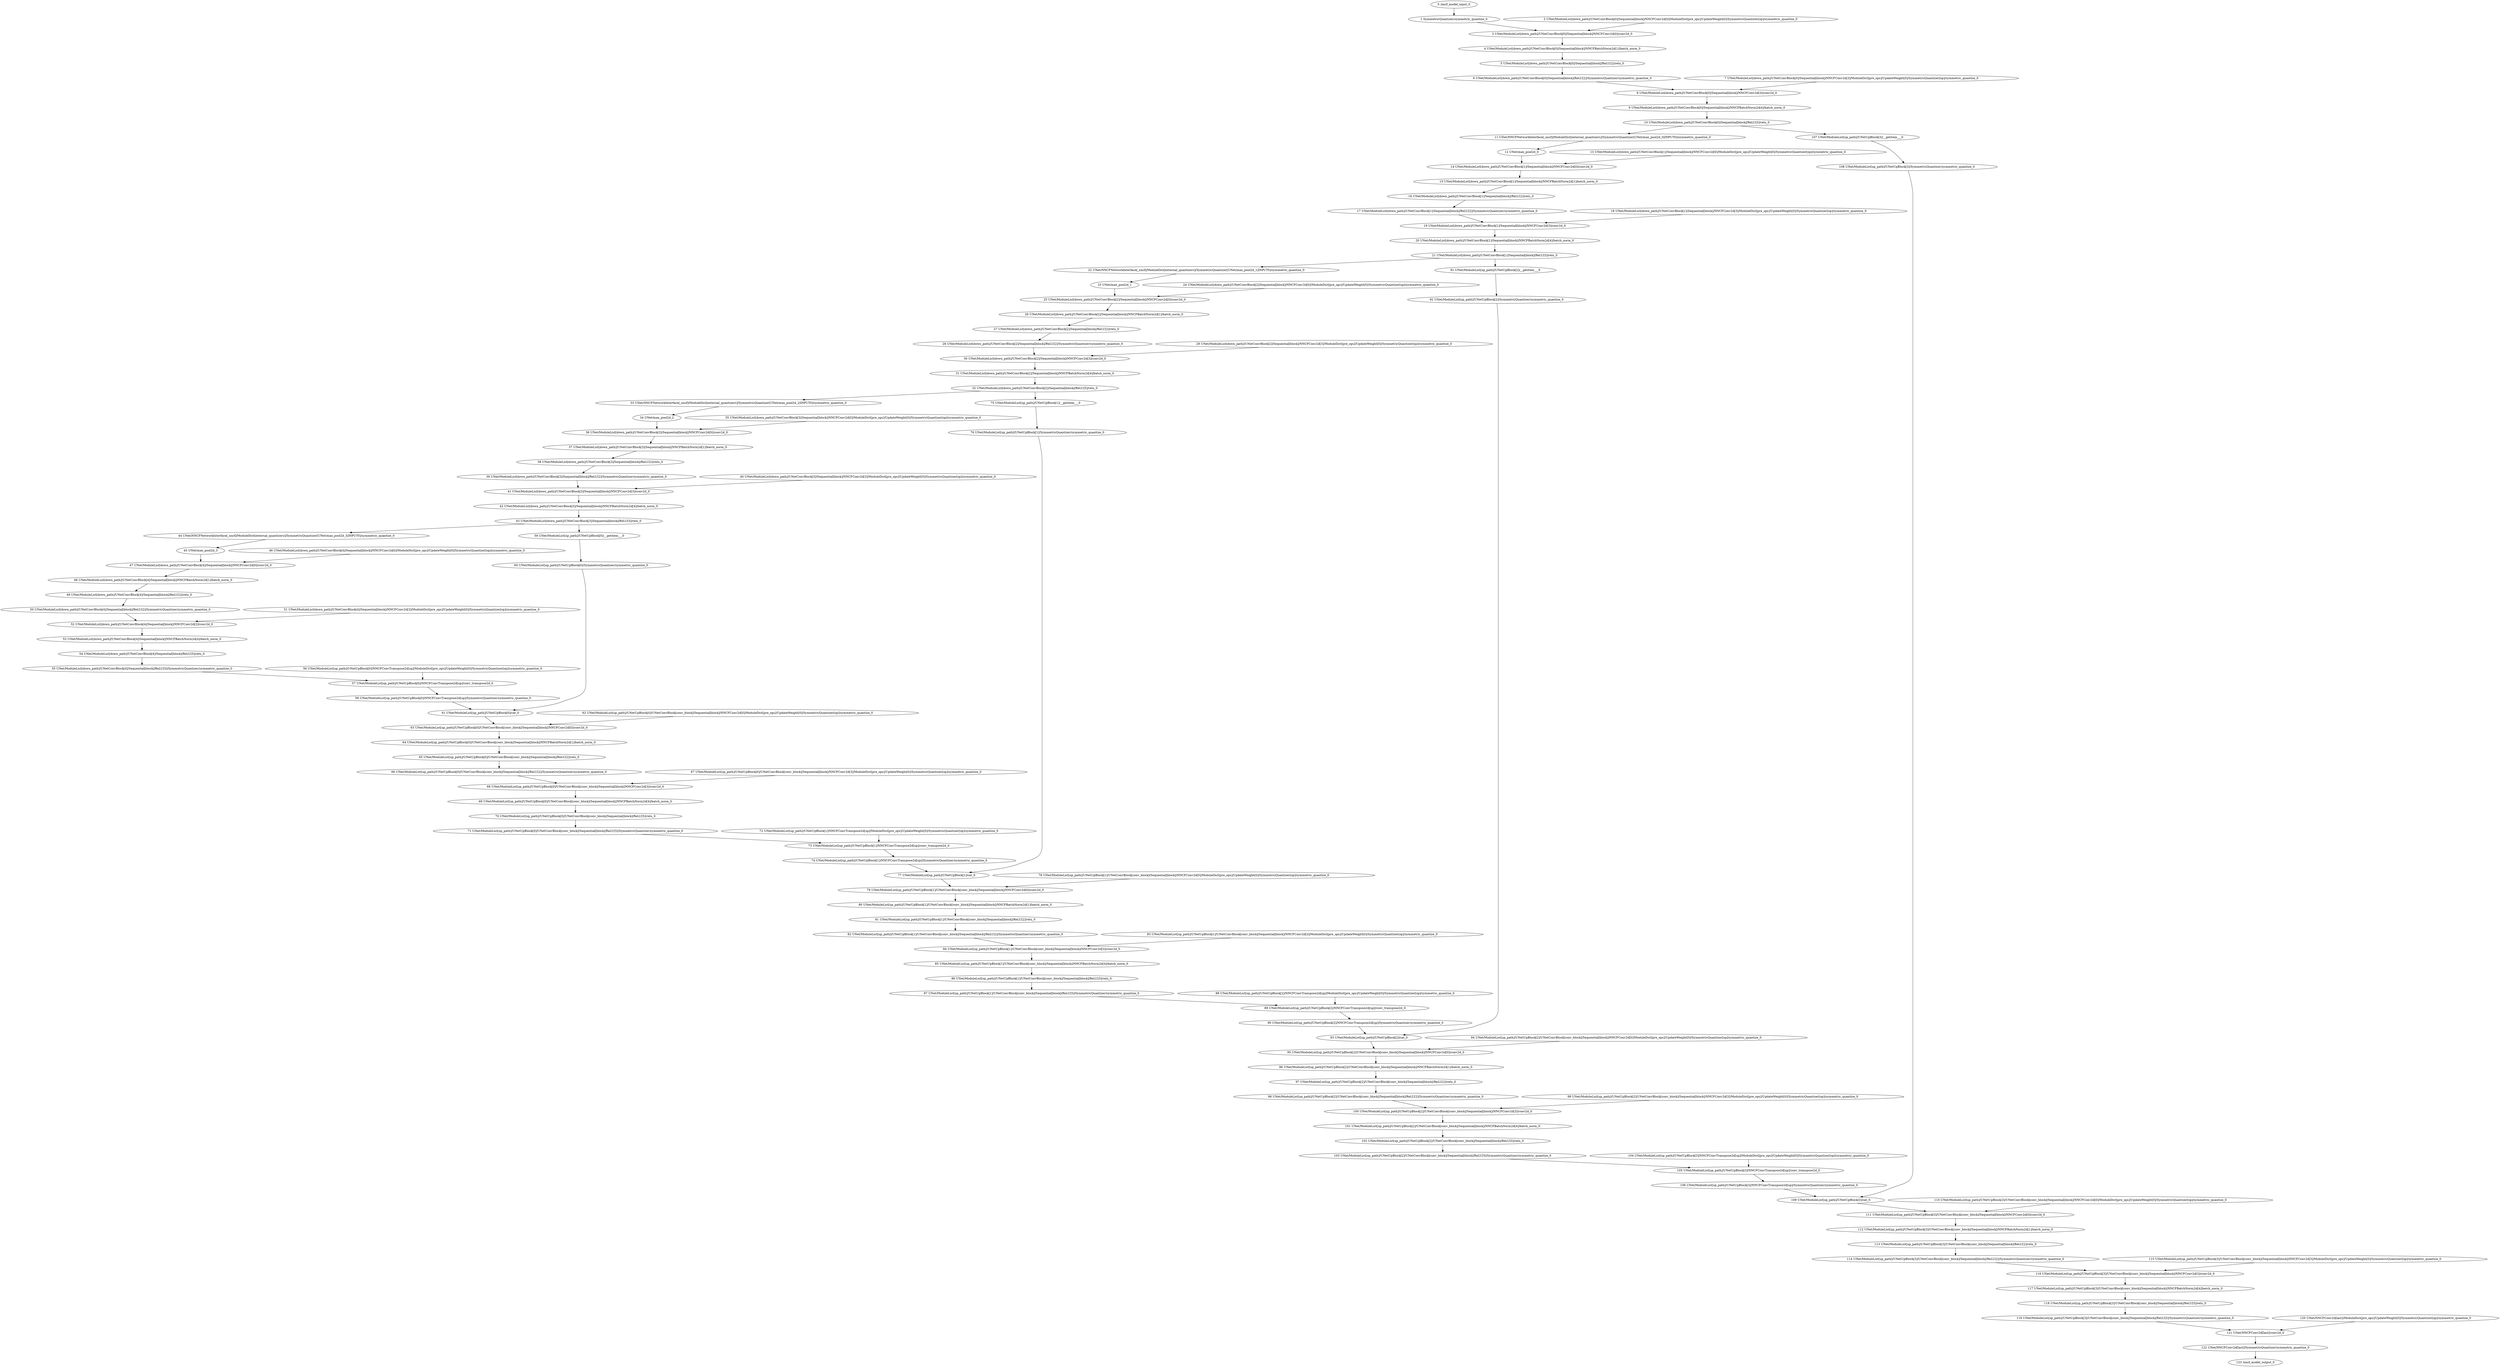 strict digraph  {
"0 /nncf_model_input_0" [id=0, type=nncf_model_input];
"1 SymmetricQuantizer/symmetric_quantize_0" [id=1, type=symmetric_quantize];
"2 UNet/ModuleList[down_path]/UNetConvBlock[0]/Sequential[block]/NNCFConv2d[0]/ModuleDict[pre_ops]/UpdateWeight[0]/SymmetricQuantizer[op]/symmetric_quantize_0" [id=2, type=symmetric_quantize];
"3 UNet/ModuleList[down_path]/UNetConvBlock[0]/Sequential[block]/NNCFConv2d[0]/conv2d_0" [id=3, type=conv2d];
"4 UNet/ModuleList[down_path]/UNetConvBlock[0]/Sequential[block]/NNCFBatchNorm2d[1]/batch_norm_0" [id=4, type=batch_norm];
"5 UNet/ModuleList[down_path]/UNetConvBlock[0]/Sequential[block]/ReLU[2]/relu_0" [id=5, type=relu];
"6 UNet/ModuleList[down_path]/UNetConvBlock[0]/Sequential[block]/ReLU[2]/SymmetricQuantizer/symmetric_quantize_0" [id=6, type=symmetric_quantize];
"7 UNet/ModuleList[down_path]/UNetConvBlock[0]/Sequential[block]/NNCFConv2d[3]/ModuleDict[pre_ops]/UpdateWeight[0]/SymmetricQuantizer[op]/symmetric_quantize_0" [id=7, type=symmetric_quantize];
"8 UNet/ModuleList[down_path]/UNetConvBlock[0]/Sequential[block]/NNCFConv2d[3]/conv2d_0" [id=8, type=conv2d];
"9 UNet/ModuleList[down_path]/UNetConvBlock[0]/Sequential[block]/NNCFBatchNorm2d[4]/batch_norm_0" [id=9, type=batch_norm];
"10 UNet/ModuleList[down_path]/UNetConvBlock[0]/Sequential[block]/ReLU[5]/relu_0" [id=10, type=relu];
"11 UNet/NNCFNetworkInterface[_nncf]/ModuleDict[external_quantizers]/SymmetricQuantizer[UNet/max_pool2d_0|INPUT0]/symmetric_quantize_0" [id=11, type=symmetric_quantize];
"12 UNet/max_pool2d_0" [id=12, type=max_pool2d];
"13 UNet/ModuleList[down_path]/UNetConvBlock[1]/Sequential[block]/NNCFConv2d[0]/ModuleDict[pre_ops]/UpdateWeight[0]/SymmetricQuantizer[op]/symmetric_quantize_0" [id=13, type=symmetric_quantize];
"14 UNet/ModuleList[down_path]/UNetConvBlock[1]/Sequential[block]/NNCFConv2d[0]/conv2d_0" [id=14, type=conv2d];
"15 UNet/ModuleList[down_path]/UNetConvBlock[1]/Sequential[block]/NNCFBatchNorm2d[1]/batch_norm_0" [id=15, type=batch_norm];
"16 UNet/ModuleList[down_path]/UNetConvBlock[1]/Sequential[block]/ReLU[2]/relu_0" [id=16, type=relu];
"17 UNet/ModuleList[down_path]/UNetConvBlock[1]/Sequential[block]/ReLU[2]/SymmetricQuantizer/symmetric_quantize_0" [id=17, type=symmetric_quantize];
"18 UNet/ModuleList[down_path]/UNetConvBlock[1]/Sequential[block]/NNCFConv2d[3]/ModuleDict[pre_ops]/UpdateWeight[0]/SymmetricQuantizer[op]/symmetric_quantize_0" [id=18, type=symmetric_quantize];
"19 UNet/ModuleList[down_path]/UNetConvBlock[1]/Sequential[block]/NNCFConv2d[3]/conv2d_0" [id=19, type=conv2d];
"20 UNet/ModuleList[down_path]/UNetConvBlock[1]/Sequential[block]/NNCFBatchNorm2d[4]/batch_norm_0" [id=20, type=batch_norm];
"21 UNet/ModuleList[down_path]/UNetConvBlock[1]/Sequential[block]/ReLU[5]/relu_0" [id=21, type=relu];
"22 UNet/NNCFNetworkInterface[_nncf]/ModuleDict[external_quantizers]/SymmetricQuantizer[UNet/max_pool2d_1|INPUT0]/symmetric_quantize_0" [id=22, type=symmetric_quantize];
"23 UNet/max_pool2d_1" [id=23, type=max_pool2d];
"24 UNet/ModuleList[down_path]/UNetConvBlock[2]/Sequential[block]/NNCFConv2d[0]/ModuleDict[pre_ops]/UpdateWeight[0]/SymmetricQuantizer[op]/symmetric_quantize_0" [id=24, type=symmetric_quantize];
"25 UNet/ModuleList[down_path]/UNetConvBlock[2]/Sequential[block]/NNCFConv2d[0]/conv2d_0" [id=25, type=conv2d];
"26 UNet/ModuleList[down_path]/UNetConvBlock[2]/Sequential[block]/NNCFBatchNorm2d[1]/batch_norm_0" [id=26, type=batch_norm];
"27 UNet/ModuleList[down_path]/UNetConvBlock[2]/Sequential[block]/ReLU[2]/relu_0" [id=27, type=relu];
"28 UNet/ModuleList[down_path]/UNetConvBlock[2]/Sequential[block]/ReLU[2]/SymmetricQuantizer/symmetric_quantize_0" [id=28, type=symmetric_quantize];
"29 UNet/ModuleList[down_path]/UNetConvBlock[2]/Sequential[block]/NNCFConv2d[3]/ModuleDict[pre_ops]/UpdateWeight[0]/SymmetricQuantizer[op]/symmetric_quantize_0" [id=29, type=symmetric_quantize];
"30 UNet/ModuleList[down_path]/UNetConvBlock[2]/Sequential[block]/NNCFConv2d[3]/conv2d_0" [id=30, type=conv2d];
"31 UNet/ModuleList[down_path]/UNetConvBlock[2]/Sequential[block]/NNCFBatchNorm2d[4]/batch_norm_0" [id=31, type=batch_norm];
"32 UNet/ModuleList[down_path]/UNetConvBlock[2]/Sequential[block]/ReLU[5]/relu_0" [id=32, type=relu];
"33 UNet/NNCFNetworkInterface[_nncf]/ModuleDict[external_quantizers]/SymmetricQuantizer[UNet/max_pool2d_2|INPUT0]/symmetric_quantize_0" [id=33, type=symmetric_quantize];
"34 UNet/max_pool2d_2" [id=34, type=max_pool2d];
"35 UNet/ModuleList[down_path]/UNetConvBlock[3]/Sequential[block]/NNCFConv2d[0]/ModuleDict[pre_ops]/UpdateWeight[0]/SymmetricQuantizer[op]/symmetric_quantize_0" [id=35, type=symmetric_quantize];
"36 UNet/ModuleList[down_path]/UNetConvBlock[3]/Sequential[block]/NNCFConv2d[0]/conv2d_0" [id=36, type=conv2d];
"37 UNet/ModuleList[down_path]/UNetConvBlock[3]/Sequential[block]/NNCFBatchNorm2d[1]/batch_norm_0" [id=37, type=batch_norm];
"38 UNet/ModuleList[down_path]/UNetConvBlock[3]/Sequential[block]/ReLU[2]/relu_0" [id=38, type=relu];
"39 UNet/ModuleList[down_path]/UNetConvBlock[3]/Sequential[block]/ReLU[2]/SymmetricQuantizer/symmetric_quantize_0" [id=39, type=symmetric_quantize];
"40 UNet/ModuleList[down_path]/UNetConvBlock[3]/Sequential[block]/NNCFConv2d[3]/ModuleDict[pre_ops]/UpdateWeight[0]/SymmetricQuantizer[op]/symmetric_quantize_0" [id=40, type=symmetric_quantize];
"41 UNet/ModuleList[down_path]/UNetConvBlock[3]/Sequential[block]/NNCFConv2d[3]/conv2d_0" [id=41, type=conv2d];
"42 UNet/ModuleList[down_path]/UNetConvBlock[3]/Sequential[block]/NNCFBatchNorm2d[4]/batch_norm_0" [id=42, type=batch_norm];
"43 UNet/ModuleList[down_path]/UNetConvBlock[3]/Sequential[block]/ReLU[5]/relu_0" [id=43, type=relu];
"44 UNet/NNCFNetworkInterface[_nncf]/ModuleDict[external_quantizers]/SymmetricQuantizer[UNet/max_pool2d_3|INPUT0]/symmetric_quantize_0" [id=44, type=symmetric_quantize];
"45 UNet/max_pool2d_3" [id=45, type=max_pool2d];
"46 UNet/ModuleList[down_path]/UNetConvBlock[4]/Sequential[block]/NNCFConv2d[0]/ModuleDict[pre_ops]/UpdateWeight[0]/SymmetricQuantizer[op]/symmetric_quantize_0" [id=46, type=symmetric_quantize];
"47 UNet/ModuleList[down_path]/UNetConvBlock[4]/Sequential[block]/NNCFConv2d[0]/conv2d_0" [id=47, type=conv2d];
"48 UNet/ModuleList[down_path]/UNetConvBlock[4]/Sequential[block]/NNCFBatchNorm2d[1]/batch_norm_0" [id=48, type=batch_norm];
"49 UNet/ModuleList[down_path]/UNetConvBlock[4]/Sequential[block]/ReLU[2]/relu_0" [id=49, type=relu];
"50 UNet/ModuleList[down_path]/UNetConvBlock[4]/Sequential[block]/ReLU[2]/SymmetricQuantizer/symmetric_quantize_0" [id=50, type=symmetric_quantize];
"51 UNet/ModuleList[down_path]/UNetConvBlock[4]/Sequential[block]/NNCFConv2d[3]/ModuleDict[pre_ops]/UpdateWeight[0]/SymmetricQuantizer[op]/symmetric_quantize_0" [id=51, type=symmetric_quantize];
"52 UNet/ModuleList[down_path]/UNetConvBlock[4]/Sequential[block]/NNCFConv2d[3]/conv2d_0" [id=52, type=conv2d];
"53 UNet/ModuleList[down_path]/UNetConvBlock[4]/Sequential[block]/NNCFBatchNorm2d[4]/batch_norm_0" [id=53, type=batch_norm];
"54 UNet/ModuleList[down_path]/UNetConvBlock[4]/Sequential[block]/ReLU[5]/relu_0" [id=54, type=relu];
"55 UNet/ModuleList[down_path]/UNetConvBlock[4]/Sequential[block]/ReLU[5]/SymmetricQuantizer/symmetric_quantize_0" [id=55, type=symmetric_quantize];
"56 UNet/ModuleList[up_path]/UNetUpBlock[0]/NNCFConvTranspose2d[up]/ModuleDict[pre_ops]/UpdateWeight[0]/SymmetricQuantizer[op]/symmetric_quantize_0" [id=56, type=symmetric_quantize];
"57 UNet/ModuleList[up_path]/UNetUpBlock[0]/NNCFConvTranspose2d[up]/conv_transpose2d_0" [id=57, type=conv_transpose2d];
"58 UNet/ModuleList[up_path]/UNetUpBlock[0]/NNCFConvTranspose2d[up]/SymmetricQuantizer/symmetric_quantize_0" [id=58, type=symmetric_quantize];
"59 UNet/ModuleList[up_path]/UNetUpBlock[0]/__getitem___0" [id=59, type=__getitem__];
"60 UNet/ModuleList[up_path]/UNetUpBlock[0]/SymmetricQuantizer/symmetric_quantize_0" [id=60, type=symmetric_quantize];
"61 UNet/ModuleList[up_path]/UNetUpBlock[0]/cat_0" [id=61, type=cat];
"62 UNet/ModuleList[up_path]/UNetUpBlock[0]/UNetConvBlock[conv_block]/Sequential[block]/NNCFConv2d[0]/ModuleDict[pre_ops]/UpdateWeight[0]/SymmetricQuantizer[op]/symmetric_quantize_0" [id=62, type=symmetric_quantize];
"63 UNet/ModuleList[up_path]/UNetUpBlock[0]/UNetConvBlock[conv_block]/Sequential[block]/NNCFConv2d[0]/conv2d_0" [id=63, type=conv2d];
"64 UNet/ModuleList[up_path]/UNetUpBlock[0]/UNetConvBlock[conv_block]/Sequential[block]/NNCFBatchNorm2d[1]/batch_norm_0" [id=64, type=batch_norm];
"65 UNet/ModuleList[up_path]/UNetUpBlock[0]/UNetConvBlock[conv_block]/Sequential[block]/ReLU[2]/relu_0" [id=65, type=relu];
"66 UNet/ModuleList[up_path]/UNetUpBlock[0]/UNetConvBlock[conv_block]/Sequential[block]/ReLU[2]/SymmetricQuantizer/symmetric_quantize_0" [id=66, type=symmetric_quantize];
"67 UNet/ModuleList[up_path]/UNetUpBlock[0]/UNetConvBlock[conv_block]/Sequential[block]/NNCFConv2d[3]/ModuleDict[pre_ops]/UpdateWeight[0]/SymmetricQuantizer[op]/symmetric_quantize_0" [id=67, type=symmetric_quantize];
"68 UNet/ModuleList[up_path]/UNetUpBlock[0]/UNetConvBlock[conv_block]/Sequential[block]/NNCFConv2d[3]/conv2d_0" [id=68, type=conv2d];
"69 UNet/ModuleList[up_path]/UNetUpBlock[0]/UNetConvBlock[conv_block]/Sequential[block]/NNCFBatchNorm2d[4]/batch_norm_0" [id=69, type=batch_norm];
"70 UNet/ModuleList[up_path]/UNetUpBlock[0]/UNetConvBlock[conv_block]/Sequential[block]/ReLU[5]/relu_0" [id=70, type=relu];
"71 UNet/ModuleList[up_path]/UNetUpBlock[0]/UNetConvBlock[conv_block]/Sequential[block]/ReLU[5]/SymmetricQuantizer/symmetric_quantize_0" [id=71, type=symmetric_quantize];
"72 UNet/ModuleList[up_path]/UNetUpBlock[1]/NNCFConvTranspose2d[up]/ModuleDict[pre_ops]/UpdateWeight[0]/SymmetricQuantizer[op]/symmetric_quantize_0" [id=72, type=symmetric_quantize];
"73 UNet/ModuleList[up_path]/UNetUpBlock[1]/NNCFConvTranspose2d[up]/conv_transpose2d_0" [id=73, type=conv_transpose2d];
"74 UNet/ModuleList[up_path]/UNetUpBlock[1]/NNCFConvTranspose2d[up]/SymmetricQuantizer/symmetric_quantize_0" [id=74, type=symmetric_quantize];
"75 UNet/ModuleList[up_path]/UNetUpBlock[1]/__getitem___0" [id=75, type=__getitem__];
"76 UNet/ModuleList[up_path]/UNetUpBlock[1]/SymmetricQuantizer/symmetric_quantize_0" [id=76, type=symmetric_quantize];
"77 UNet/ModuleList[up_path]/UNetUpBlock[1]/cat_0" [id=77, type=cat];
"78 UNet/ModuleList[up_path]/UNetUpBlock[1]/UNetConvBlock[conv_block]/Sequential[block]/NNCFConv2d[0]/ModuleDict[pre_ops]/UpdateWeight[0]/SymmetricQuantizer[op]/symmetric_quantize_0" [id=78, type=symmetric_quantize];
"79 UNet/ModuleList[up_path]/UNetUpBlock[1]/UNetConvBlock[conv_block]/Sequential[block]/NNCFConv2d[0]/conv2d_0" [id=79, type=conv2d];
"80 UNet/ModuleList[up_path]/UNetUpBlock[1]/UNetConvBlock[conv_block]/Sequential[block]/NNCFBatchNorm2d[1]/batch_norm_0" [id=80, type=batch_norm];
"81 UNet/ModuleList[up_path]/UNetUpBlock[1]/UNetConvBlock[conv_block]/Sequential[block]/ReLU[2]/relu_0" [id=81, type=relu];
"82 UNet/ModuleList[up_path]/UNetUpBlock[1]/UNetConvBlock[conv_block]/Sequential[block]/ReLU[2]/SymmetricQuantizer/symmetric_quantize_0" [id=82, type=symmetric_quantize];
"83 UNet/ModuleList[up_path]/UNetUpBlock[1]/UNetConvBlock[conv_block]/Sequential[block]/NNCFConv2d[3]/ModuleDict[pre_ops]/UpdateWeight[0]/SymmetricQuantizer[op]/symmetric_quantize_0" [id=83, type=symmetric_quantize];
"84 UNet/ModuleList[up_path]/UNetUpBlock[1]/UNetConvBlock[conv_block]/Sequential[block]/NNCFConv2d[3]/conv2d_0" [id=84, type=conv2d];
"85 UNet/ModuleList[up_path]/UNetUpBlock[1]/UNetConvBlock[conv_block]/Sequential[block]/NNCFBatchNorm2d[4]/batch_norm_0" [id=85, type=batch_norm];
"86 UNet/ModuleList[up_path]/UNetUpBlock[1]/UNetConvBlock[conv_block]/Sequential[block]/ReLU[5]/relu_0" [id=86, type=relu];
"87 UNet/ModuleList[up_path]/UNetUpBlock[1]/UNetConvBlock[conv_block]/Sequential[block]/ReLU[5]/SymmetricQuantizer/symmetric_quantize_0" [id=87, type=symmetric_quantize];
"88 UNet/ModuleList[up_path]/UNetUpBlock[2]/NNCFConvTranspose2d[up]/ModuleDict[pre_ops]/UpdateWeight[0]/SymmetricQuantizer[op]/symmetric_quantize_0" [id=88, type=symmetric_quantize];
"89 UNet/ModuleList[up_path]/UNetUpBlock[2]/NNCFConvTranspose2d[up]/conv_transpose2d_0" [id=89, type=conv_transpose2d];
"90 UNet/ModuleList[up_path]/UNetUpBlock[2]/NNCFConvTranspose2d[up]/SymmetricQuantizer/symmetric_quantize_0" [id=90, type=symmetric_quantize];
"91 UNet/ModuleList[up_path]/UNetUpBlock[2]/__getitem___0" [id=91, type=__getitem__];
"92 UNet/ModuleList[up_path]/UNetUpBlock[2]/SymmetricQuantizer/symmetric_quantize_0" [id=92, type=symmetric_quantize];
"93 UNet/ModuleList[up_path]/UNetUpBlock[2]/cat_0" [id=93, type=cat];
"94 UNet/ModuleList[up_path]/UNetUpBlock[2]/UNetConvBlock[conv_block]/Sequential[block]/NNCFConv2d[0]/ModuleDict[pre_ops]/UpdateWeight[0]/SymmetricQuantizer[op]/symmetric_quantize_0" [id=94, type=symmetric_quantize];
"95 UNet/ModuleList[up_path]/UNetUpBlock[2]/UNetConvBlock[conv_block]/Sequential[block]/NNCFConv2d[0]/conv2d_0" [id=95, type=conv2d];
"96 UNet/ModuleList[up_path]/UNetUpBlock[2]/UNetConvBlock[conv_block]/Sequential[block]/NNCFBatchNorm2d[1]/batch_norm_0" [id=96, type=batch_norm];
"97 UNet/ModuleList[up_path]/UNetUpBlock[2]/UNetConvBlock[conv_block]/Sequential[block]/ReLU[2]/relu_0" [id=97, type=relu];
"98 UNet/ModuleList[up_path]/UNetUpBlock[2]/UNetConvBlock[conv_block]/Sequential[block]/ReLU[2]/SymmetricQuantizer/symmetric_quantize_0" [id=98, type=symmetric_quantize];
"99 UNet/ModuleList[up_path]/UNetUpBlock[2]/UNetConvBlock[conv_block]/Sequential[block]/NNCFConv2d[3]/ModuleDict[pre_ops]/UpdateWeight[0]/SymmetricQuantizer[op]/symmetric_quantize_0" [id=99, type=symmetric_quantize];
"100 UNet/ModuleList[up_path]/UNetUpBlock[2]/UNetConvBlock[conv_block]/Sequential[block]/NNCFConv2d[3]/conv2d_0" [id=100, type=conv2d];
"101 UNet/ModuleList[up_path]/UNetUpBlock[2]/UNetConvBlock[conv_block]/Sequential[block]/NNCFBatchNorm2d[4]/batch_norm_0" [id=101, type=batch_norm];
"102 UNet/ModuleList[up_path]/UNetUpBlock[2]/UNetConvBlock[conv_block]/Sequential[block]/ReLU[5]/relu_0" [id=102, type=relu];
"103 UNet/ModuleList[up_path]/UNetUpBlock[2]/UNetConvBlock[conv_block]/Sequential[block]/ReLU[5]/SymmetricQuantizer/symmetric_quantize_0" [id=103, type=symmetric_quantize];
"104 UNet/ModuleList[up_path]/UNetUpBlock[3]/NNCFConvTranspose2d[up]/ModuleDict[pre_ops]/UpdateWeight[0]/SymmetricQuantizer[op]/symmetric_quantize_0" [id=104, type=symmetric_quantize];
"105 UNet/ModuleList[up_path]/UNetUpBlock[3]/NNCFConvTranspose2d[up]/conv_transpose2d_0" [id=105, type=conv_transpose2d];
"106 UNet/ModuleList[up_path]/UNetUpBlock[3]/NNCFConvTranspose2d[up]/SymmetricQuantizer/symmetric_quantize_0" [id=106, type=symmetric_quantize];
"107 UNet/ModuleList[up_path]/UNetUpBlock[3]/__getitem___0" [id=107, type=__getitem__];
"108 UNet/ModuleList[up_path]/UNetUpBlock[3]/SymmetricQuantizer/symmetric_quantize_0" [id=108, type=symmetric_quantize];
"109 UNet/ModuleList[up_path]/UNetUpBlock[3]/cat_0" [id=109, type=cat];
"110 UNet/ModuleList[up_path]/UNetUpBlock[3]/UNetConvBlock[conv_block]/Sequential[block]/NNCFConv2d[0]/ModuleDict[pre_ops]/UpdateWeight[0]/SymmetricQuantizer[op]/symmetric_quantize_0" [id=110, type=symmetric_quantize];
"111 UNet/ModuleList[up_path]/UNetUpBlock[3]/UNetConvBlock[conv_block]/Sequential[block]/NNCFConv2d[0]/conv2d_0" [id=111, type=conv2d];
"112 UNet/ModuleList[up_path]/UNetUpBlock[3]/UNetConvBlock[conv_block]/Sequential[block]/NNCFBatchNorm2d[1]/batch_norm_0" [id=112, type=batch_norm];
"113 UNet/ModuleList[up_path]/UNetUpBlock[3]/UNetConvBlock[conv_block]/Sequential[block]/ReLU[2]/relu_0" [id=113, type=relu];
"114 UNet/ModuleList[up_path]/UNetUpBlock[3]/UNetConvBlock[conv_block]/Sequential[block]/ReLU[2]/SymmetricQuantizer/symmetric_quantize_0" [id=114, type=symmetric_quantize];
"115 UNet/ModuleList[up_path]/UNetUpBlock[3]/UNetConvBlock[conv_block]/Sequential[block]/NNCFConv2d[3]/ModuleDict[pre_ops]/UpdateWeight[0]/SymmetricQuantizer[op]/symmetric_quantize_0" [id=115, type=symmetric_quantize];
"116 UNet/ModuleList[up_path]/UNetUpBlock[3]/UNetConvBlock[conv_block]/Sequential[block]/NNCFConv2d[3]/conv2d_0" [id=116, type=conv2d];
"117 UNet/ModuleList[up_path]/UNetUpBlock[3]/UNetConvBlock[conv_block]/Sequential[block]/NNCFBatchNorm2d[4]/batch_norm_0" [id=117, type=batch_norm];
"118 UNet/ModuleList[up_path]/UNetUpBlock[3]/UNetConvBlock[conv_block]/Sequential[block]/ReLU[5]/relu_0" [id=118, type=relu];
"119 UNet/ModuleList[up_path]/UNetUpBlock[3]/UNetConvBlock[conv_block]/Sequential[block]/ReLU[5]/SymmetricQuantizer/symmetric_quantize_0" [id=119, type=symmetric_quantize];
"120 UNet/NNCFConv2d[last]/ModuleDict[pre_ops]/UpdateWeight[0]/SymmetricQuantizer[op]/symmetric_quantize_0" [id=120, type=symmetric_quantize];
"121 UNet/NNCFConv2d[last]/conv2d_0" [id=121, type=conv2d];
"122 UNet/NNCFConv2d[last]/SymmetricQuantizer/symmetric_quantize_0" [id=122, type=symmetric_quantize];
"123 /nncf_model_output_0" [id=123, type=nncf_model_output];
"0 /nncf_model_input_0" -> "1 SymmetricQuantizer/symmetric_quantize_0";
"1 SymmetricQuantizer/symmetric_quantize_0" -> "3 UNet/ModuleList[down_path]/UNetConvBlock[0]/Sequential[block]/NNCFConv2d[0]/conv2d_0";
"2 UNet/ModuleList[down_path]/UNetConvBlock[0]/Sequential[block]/NNCFConv2d[0]/ModuleDict[pre_ops]/UpdateWeight[0]/SymmetricQuantizer[op]/symmetric_quantize_0" -> "3 UNet/ModuleList[down_path]/UNetConvBlock[0]/Sequential[block]/NNCFConv2d[0]/conv2d_0";
"3 UNet/ModuleList[down_path]/UNetConvBlock[0]/Sequential[block]/NNCFConv2d[0]/conv2d_0" -> "4 UNet/ModuleList[down_path]/UNetConvBlock[0]/Sequential[block]/NNCFBatchNorm2d[1]/batch_norm_0";
"4 UNet/ModuleList[down_path]/UNetConvBlock[0]/Sequential[block]/NNCFBatchNorm2d[1]/batch_norm_0" -> "5 UNet/ModuleList[down_path]/UNetConvBlock[0]/Sequential[block]/ReLU[2]/relu_0";
"5 UNet/ModuleList[down_path]/UNetConvBlock[0]/Sequential[block]/ReLU[2]/relu_0" -> "6 UNet/ModuleList[down_path]/UNetConvBlock[0]/Sequential[block]/ReLU[2]/SymmetricQuantizer/symmetric_quantize_0";
"6 UNet/ModuleList[down_path]/UNetConvBlock[0]/Sequential[block]/ReLU[2]/SymmetricQuantizer/symmetric_quantize_0" -> "8 UNet/ModuleList[down_path]/UNetConvBlock[0]/Sequential[block]/NNCFConv2d[3]/conv2d_0";
"7 UNet/ModuleList[down_path]/UNetConvBlock[0]/Sequential[block]/NNCFConv2d[3]/ModuleDict[pre_ops]/UpdateWeight[0]/SymmetricQuantizer[op]/symmetric_quantize_0" -> "8 UNet/ModuleList[down_path]/UNetConvBlock[0]/Sequential[block]/NNCFConv2d[3]/conv2d_0";
"8 UNet/ModuleList[down_path]/UNetConvBlock[0]/Sequential[block]/NNCFConv2d[3]/conv2d_0" -> "9 UNet/ModuleList[down_path]/UNetConvBlock[0]/Sequential[block]/NNCFBatchNorm2d[4]/batch_norm_0";
"9 UNet/ModuleList[down_path]/UNetConvBlock[0]/Sequential[block]/NNCFBatchNorm2d[4]/batch_norm_0" -> "10 UNet/ModuleList[down_path]/UNetConvBlock[0]/Sequential[block]/ReLU[5]/relu_0";
"10 UNet/ModuleList[down_path]/UNetConvBlock[0]/Sequential[block]/ReLU[5]/relu_0" -> "11 UNet/NNCFNetworkInterface[_nncf]/ModuleDict[external_quantizers]/SymmetricQuantizer[UNet/max_pool2d_0|INPUT0]/symmetric_quantize_0";
"10 UNet/ModuleList[down_path]/UNetConvBlock[0]/Sequential[block]/ReLU[5]/relu_0" -> "107 UNet/ModuleList[up_path]/UNetUpBlock[3]/__getitem___0";
"11 UNet/NNCFNetworkInterface[_nncf]/ModuleDict[external_quantizers]/SymmetricQuantizer[UNet/max_pool2d_0|INPUT0]/symmetric_quantize_0" -> "12 UNet/max_pool2d_0";
"12 UNet/max_pool2d_0" -> "14 UNet/ModuleList[down_path]/UNetConvBlock[1]/Sequential[block]/NNCFConv2d[0]/conv2d_0";
"13 UNet/ModuleList[down_path]/UNetConvBlock[1]/Sequential[block]/NNCFConv2d[0]/ModuleDict[pre_ops]/UpdateWeight[0]/SymmetricQuantizer[op]/symmetric_quantize_0" -> "14 UNet/ModuleList[down_path]/UNetConvBlock[1]/Sequential[block]/NNCFConv2d[0]/conv2d_0";
"14 UNet/ModuleList[down_path]/UNetConvBlock[1]/Sequential[block]/NNCFConv2d[0]/conv2d_0" -> "15 UNet/ModuleList[down_path]/UNetConvBlock[1]/Sequential[block]/NNCFBatchNorm2d[1]/batch_norm_0";
"15 UNet/ModuleList[down_path]/UNetConvBlock[1]/Sequential[block]/NNCFBatchNorm2d[1]/batch_norm_0" -> "16 UNet/ModuleList[down_path]/UNetConvBlock[1]/Sequential[block]/ReLU[2]/relu_0";
"16 UNet/ModuleList[down_path]/UNetConvBlock[1]/Sequential[block]/ReLU[2]/relu_0" -> "17 UNet/ModuleList[down_path]/UNetConvBlock[1]/Sequential[block]/ReLU[2]/SymmetricQuantizer/symmetric_quantize_0";
"17 UNet/ModuleList[down_path]/UNetConvBlock[1]/Sequential[block]/ReLU[2]/SymmetricQuantizer/symmetric_quantize_0" -> "19 UNet/ModuleList[down_path]/UNetConvBlock[1]/Sequential[block]/NNCFConv2d[3]/conv2d_0";
"18 UNet/ModuleList[down_path]/UNetConvBlock[1]/Sequential[block]/NNCFConv2d[3]/ModuleDict[pre_ops]/UpdateWeight[0]/SymmetricQuantizer[op]/symmetric_quantize_0" -> "19 UNet/ModuleList[down_path]/UNetConvBlock[1]/Sequential[block]/NNCFConv2d[3]/conv2d_0";
"19 UNet/ModuleList[down_path]/UNetConvBlock[1]/Sequential[block]/NNCFConv2d[3]/conv2d_0" -> "20 UNet/ModuleList[down_path]/UNetConvBlock[1]/Sequential[block]/NNCFBatchNorm2d[4]/batch_norm_0";
"20 UNet/ModuleList[down_path]/UNetConvBlock[1]/Sequential[block]/NNCFBatchNorm2d[4]/batch_norm_0" -> "21 UNet/ModuleList[down_path]/UNetConvBlock[1]/Sequential[block]/ReLU[5]/relu_0";
"21 UNet/ModuleList[down_path]/UNetConvBlock[1]/Sequential[block]/ReLU[5]/relu_0" -> "22 UNet/NNCFNetworkInterface[_nncf]/ModuleDict[external_quantizers]/SymmetricQuantizer[UNet/max_pool2d_1|INPUT0]/symmetric_quantize_0";
"21 UNet/ModuleList[down_path]/UNetConvBlock[1]/Sequential[block]/ReLU[5]/relu_0" -> "91 UNet/ModuleList[up_path]/UNetUpBlock[2]/__getitem___0";
"22 UNet/NNCFNetworkInterface[_nncf]/ModuleDict[external_quantizers]/SymmetricQuantizer[UNet/max_pool2d_1|INPUT0]/symmetric_quantize_0" -> "23 UNet/max_pool2d_1";
"23 UNet/max_pool2d_1" -> "25 UNet/ModuleList[down_path]/UNetConvBlock[2]/Sequential[block]/NNCFConv2d[0]/conv2d_0";
"24 UNet/ModuleList[down_path]/UNetConvBlock[2]/Sequential[block]/NNCFConv2d[0]/ModuleDict[pre_ops]/UpdateWeight[0]/SymmetricQuantizer[op]/symmetric_quantize_0" -> "25 UNet/ModuleList[down_path]/UNetConvBlock[2]/Sequential[block]/NNCFConv2d[0]/conv2d_0";
"25 UNet/ModuleList[down_path]/UNetConvBlock[2]/Sequential[block]/NNCFConv2d[0]/conv2d_0" -> "26 UNet/ModuleList[down_path]/UNetConvBlock[2]/Sequential[block]/NNCFBatchNorm2d[1]/batch_norm_0";
"26 UNet/ModuleList[down_path]/UNetConvBlock[2]/Sequential[block]/NNCFBatchNorm2d[1]/batch_norm_0" -> "27 UNet/ModuleList[down_path]/UNetConvBlock[2]/Sequential[block]/ReLU[2]/relu_0";
"27 UNet/ModuleList[down_path]/UNetConvBlock[2]/Sequential[block]/ReLU[2]/relu_0" -> "28 UNet/ModuleList[down_path]/UNetConvBlock[2]/Sequential[block]/ReLU[2]/SymmetricQuantizer/symmetric_quantize_0";
"28 UNet/ModuleList[down_path]/UNetConvBlock[2]/Sequential[block]/ReLU[2]/SymmetricQuantizer/symmetric_quantize_0" -> "30 UNet/ModuleList[down_path]/UNetConvBlock[2]/Sequential[block]/NNCFConv2d[3]/conv2d_0";
"29 UNet/ModuleList[down_path]/UNetConvBlock[2]/Sequential[block]/NNCFConv2d[3]/ModuleDict[pre_ops]/UpdateWeight[0]/SymmetricQuantizer[op]/symmetric_quantize_0" -> "30 UNet/ModuleList[down_path]/UNetConvBlock[2]/Sequential[block]/NNCFConv2d[3]/conv2d_0";
"30 UNet/ModuleList[down_path]/UNetConvBlock[2]/Sequential[block]/NNCFConv2d[3]/conv2d_0" -> "31 UNet/ModuleList[down_path]/UNetConvBlock[2]/Sequential[block]/NNCFBatchNorm2d[4]/batch_norm_0";
"31 UNet/ModuleList[down_path]/UNetConvBlock[2]/Sequential[block]/NNCFBatchNorm2d[4]/batch_norm_0" -> "32 UNet/ModuleList[down_path]/UNetConvBlock[2]/Sequential[block]/ReLU[5]/relu_0";
"32 UNet/ModuleList[down_path]/UNetConvBlock[2]/Sequential[block]/ReLU[5]/relu_0" -> "33 UNet/NNCFNetworkInterface[_nncf]/ModuleDict[external_quantizers]/SymmetricQuantizer[UNet/max_pool2d_2|INPUT0]/symmetric_quantize_0";
"32 UNet/ModuleList[down_path]/UNetConvBlock[2]/Sequential[block]/ReLU[5]/relu_0" -> "75 UNet/ModuleList[up_path]/UNetUpBlock[1]/__getitem___0";
"33 UNet/NNCFNetworkInterface[_nncf]/ModuleDict[external_quantizers]/SymmetricQuantizer[UNet/max_pool2d_2|INPUT0]/symmetric_quantize_0" -> "34 UNet/max_pool2d_2";
"34 UNet/max_pool2d_2" -> "36 UNet/ModuleList[down_path]/UNetConvBlock[3]/Sequential[block]/NNCFConv2d[0]/conv2d_0";
"35 UNet/ModuleList[down_path]/UNetConvBlock[3]/Sequential[block]/NNCFConv2d[0]/ModuleDict[pre_ops]/UpdateWeight[0]/SymmetricQuantizer[op]/symmetric_quantize_0" -> "36 UNet/ModuleList[down_path]/UNetConvBlock[3]/Sequential[block]/NNCFConv2d[0]/conv2d_0";
"36 UNet/ModuleList[down_path]/UNetConvBlock[3]/Sequential[block]/NNCFConv2d[0]/conv2d_0" -> "37 UNet/ModuleList[down_path]/UNetConvBlock[3]/Sequential[block]/NNCFBatchNorm2d[1]/batch_norm_0";
"37 UNet/ModuleList[down_path]/UNetConvBlock[3]/Sequential[block]/NNCFBatchNorm2d[1]/batch_norm_0" -> "38 UNet/ModuleList[down_path]/UNetConvBlock[3]/Sequential[block]/ReLU[2]/relu_0";
"38 UNet/ModuleList[down_path]/UNetConvBlock[3]/Sequential[block]/ReLU[2]/relu_0" -> "39 UNet/ModuleList[down_path]/UNetConvBlock[3]/Sequential[block]/ReLU[2]/SymmetricQuantizer/symmetric_quantize_0";
"39 UNet/ModuleList[down_path]/UNetConvBlock[3]/Sequential[block]/ReLU[2]/SymmetricQuantizer/symmetric_quantize_0" -> "41 UNet/ModuleList[down_path]/UNetConvBlock[3]/Sequential[block]/NNCFConv2d[3]/conv2d_0";
"40 UNet/ModuleList[down_path]/UNetConvBlock[3]/Sequential[block]/NNCFConv2d[3]/ModuleDict[pre_ops]/UpdateWeight[0]/SymmetricQuantizer[op]/symmetric_quantize_0" -> "41 UNet/ModuleList[down_path]/UNetConvBlock[3]/Sequential[block]/NNCFConv2d[3]/conv2d_0";
"41 UNet/ModuleList[down_path]/UNetConvBlock[3]/Sequential[block]/NNCFConv2d[3]/conv2d_0" -> "42 UNet/ModuleList[down_path]/UNetConvBlock[3]/Sequential[block]/NNCFBatchNorm2d[4]/batch_norm_0";
"42 UNet/ModuleList[down_path]/UNetConvBlock[3]/Sequential[block]/NNCFBatchNorm2d[4]/batch_norm_0" -> "43 UNet/ModuleList[down_path]/UNetConvBlock[3]/Sequential[block]/ReLU[5]/relu_0";
"43 UNet/ModuleList[down_path]/UNetConvBlock[3]/Sequential[block]/ReLU[5]/relu_0" -> "44 UNet/NNCFNetworkInterface[_nncf]/ModuleDict[external_quantizers]/SymmetricQuantizer[UNet/max_pool2d_3|INPUT0]/symmetric_quantize_0";
"43 UNet/ModuleList[down_path]/UNetConvBlock[3]/Sequential[block]/ReLU[5]/relu_0" -> "59 UNet/ModuleList[up_path]/UNetUpBlock[0]/__getitem___0";
"44 UNet/NNCFNetworkInterface[_nncf]/ModuleDict[external_quantizers]/SymmetricQuantizer[UNet/max_pool2d_3|INPUT0]/symmetric_quantize_0" -> "45 UNet/max_pool2d_3";
"45 UNet/max_pool2d_3" -> "47 UNet/ModuleList[down_path]/UNetConvBlock[4]/Sequential[block]/NNCFConv2d[0]/conv2d_0";
"46 UNet/ModuleList[down_path]/UNetConvBlock[4]/Sequential[block]/NNCFConv2d[0]/ModuleDict[pre_ops]/UpdateWeight[0]/SymmetricQuantizer[op]/symmetric_quantize_0" -> "47 UNet/ModuleList[down_path]/UNetConvBlock[4]/Sequential[block]/NNCFConv2d[0]/conv2d_0";
"47 UNet/ModuleList[down_path]/UNetConvBlock[4]/Sequential[block]/NNCFConv2d[0]/conv2d_0" -> "48 UNet/ModuleList[down_path]/UNetConvBlock[4]/Sequential[block]/NNCFBatchNorm2d[1]/batch_norm_0";
"48 UNet/ModuleList[down_path]/UNetConvBlock[4]/Sequential[block]/NNCFBatchNorm2d[1]/batch_norm_0" -> "49 UNet/ModuleList[down_path]/UNetConvBlock[4]/Sequential[block]/ReLU[2]/relu_0";
"49 UNet/ModuleList[down_path]/UNetConvBlock[4]/Sequential[block]/ReLU[2]/relu_0" -> "50 UNet/ModuleList[down_path]/UNetConvBlock[4]/Sequential[block]/ReLU[2]/SymmetricQuantizer/symmetric_quantize_0";
"50 UNet/ModuleList[down_path]/UNetConvBlock[4]/Sequential[block]/ReLU[2]/SymmetricQuantizer/symmetric_quantize_0" -> "52 UNet/ModuleList[down_path]/UNetConvBlock[4]/Sequential[block]/NNCFConv2d[3]/conv2d_0";
"51 UNet/ModuleList[down_path]/UNetConvBlock[4]/Sequential[block]/NNCFConv2d[3]/ModuleDict[pre_ops]/UpdateWeight[0]/SymmetricQuantizer[op]/symmetric_quantize_0" -> "52 UNet/ModuleList[down_path]/UNetConvBlock[4]/Sequential[block]/NNCFConv2d[3]/conv2d_0";
"52 UNet/ModuleList[down_path]/UNetConvBlock[4]/Sequential[block]/NNCFConv2d[3]/conv2d_0" -> "53 UNet/ModuleList[down_path]/UNetConvBlock[4]/Sequential[block]/NNCFBatchNorm2d[4]/batch_norm_0";
"53 UNet/ModuleList[down_path]/UNetConvBlock[4]/Sequential[block]/NNCFBatchNorm2d[4]/batch_norm_0" -> "54 UNet/ModuleList[down_path]/UNetConvBlock[4]/Sequential[block]/ReLU[5]/relu_0";
"54 UNet/ModuleList[down_path]/UNetConvBlock[4]/Sequential[block]/ReLU[5]/relu_0" -> "55 UNet/ModuleList[down_path]/UNetConvBlock[4]/Sequential[block]/ReLU[5]/SymmetricQuantizer/symmetric_quantize_0";
"55 UNet/ModuleList[down_path]/UNetConvBlock[4]/Sequential[block]/ReLU[5]/SymmetricQuantizer/symmetric_quantize_0" -> "57 UNet/ModuleList[up_path]/UNetUpBlock[0]/NNCFConvTranspose2d[up]/conv_transpose2d_0";
"56 UNet/ModuleList[up_path]/UNetUpBlock[0]/NNCFConvTranspose2d[up]/ModuleDict[pre_ops]/UpdateWeight[0]/SymmetricQuantizer[op]/symmetric_quantize_0" -> "57 UNet/ModuleList[up_path]/UNetUpBlock[0]/NNCFConvTranspose2d[up]/conv_transpose2d_0";
"57 UNet/ModuleList[up_path]/UNetUpBlock[0]/NNCFConvTranspose2d[up]/conv_transpose2d_0" -> "58 UNet/ModuleList[up_path]/UNetUpBlock[0]/NNCFConvTranspose2d[up]/SymmetricQuantizer/symmetric_quantize_0";
"58 UNet/ModuleList[up_path]/UNetUpBlock[0]/NNCFConvTranspose2d[up]/SymmetricQuantizer/symmetric_quantize_0" -> "61 UNet/ModuleList[up_path]/UNetUpBlock[0]/cat_0";
"59 UNet/ModuleList[up_path]/UNetUpBlock[0]/__getitem___0" -> "60 UNet/ModuleList[up_path]/UNetUpBlock[0]/SymmetricQuantizer/symmetric_quantize_0";
"60 UNet/ModuleList[up_path]/UNetUpBlock[0]/SymmetricQuantizer/symmetric_quantize_0" -> "61 UNet/ModuleList[up_path]/UNetUpBlock[0]/cat_0";
"61 UNet/ModuleList[up_path]/UNetUpBlock[0]/cat_0" -> "63 UNet/ModuleList[up_path]/UNetUpBlock[0]/UNetConvBlock[conv_block]/Sequential[block]/NNCFConv2d[0]/conv2d_0";
"62 UNet/ModuleList[up_path]/UNetUpBlock[0]/UNetConvBlock[conv_block]/Sequential[block]/NNCFConv2d[0]/ModuleDict[pre_ops]/UpdateWeight[0]/SymmetricQuantizer[op]/symmetric_quantize_0" -> "63 UNet/ModuleList[up_path]/UNetUpBlock[0]/UNetConvBlock[conv_block]/Sequential[block]/NNCFConv2d[0]/conv2d_0";
"63 UNet/ModuleList[up_path]/UNetUpBlock[0]/UNetConvBlock[conv_block]/Sequential[block]/NNCFConv2d[0]/conv2d_0" -> "64 UNet/ModuleList[up_path]/UNetUpBlock[0]/UNetConvBlock[conv_block]/Sequential[block]/NNCFBatchNorm2d[1]/batch_norm_0";
"64 UNet/ModuleList[up_path]/UNetUpBlock[0]/UNetConvBlock[conv_block]/Sequential[block]/NNCFBatchNorm2d[1]/batch_norm_0" -> "65 UNet/ModuleList[up_path]/UNetUpBlock[0]/UNetConvBlock[conv_block]/Sequential[block]/ReLU[2]/relu_0";
"65 UNet/ModuleList[up_path]/UNetUpBlock[0]/UNetConvBlock[conv_block]/Sequential[block]/ReLU[2]/relu_0" -> "66 UNet/ModuleList[up_path]/UNetUpBlock[0]/UNetConvBlock[conv_block]/Sequential[block]/ReLU[2]/SymmetricQuantizer/symmetric_quantize_0";
"66 UNet/ModuleList[up_path]/UNetUpBlock[0]/UNetConvBlock[conv_block]/Sequential[block]/ReLU[2]/SymmetricQuantizer/symmetric_quantize_0" -> "68 UNet/ModuleList[up_path]/UNetUpBlock[0]/UNetConvBlock[conv_block]/Sequential[block]/NNCFConv2d[3]/conv2d_0";
"67 UNet/ModuleList[up_path]/UNetUpBlock[0]/UNetConvBlock[conv_block]/Sequential[block]/NNCFConv2d[3]/ModuleDict[pre_ops]/UpdateWeight[0]/SymmetricQuantizer[op]/symmetric_quantize_0" -> "68 UNet/ModuleList[up_path]/UNetUpBlock[0]/UNetConvBlock[conv_block]/Sequential[block]/NNCFConv2d[3]/conv2d_0";
"68 UNet/ModuleList[up_path]/UNetUpBlock[0]/UNetConvBlock[conv_block]/Sequential[block]/NNCFConv2d[3]/conv2d_0" -> "69 UNet/ModuleList[up_path]/UNetUpBlock[0]/UNetConvBlock[conv_block]/Sequential[block]/NNCFBatchNorm2d[4]/batch_norm_0";
"69 UNet/ModuleList[up_path]/UNetUpBlock[0]/UNetConvBlock[conv_block]/Sequential[block]/NNCFBatchNorm2d[4]/batch_norm_0" -> "70 UNet/ModuleList[up_path]/UNetUpBlock[0]/UNetConvBlock[conv_block]/Sequential[block]/ReLU[5]/relu_0";
"70 UNet/ModuleList[up_path]/UNetUpBlock[0]/UNetConvBlock[conv_block]/Sequential[block]/ReLU[5]/relu_0" -> "71 UNet/ModuleList[up_path]/UNetUpBlock[0]/UNetConvBlock[conv_block]/Sequential[block]/ReLU[5]/SymmetricQuantizer/symmetric_quantize_0";
"71 UNet/ModuleList[up_path]/UNetUpBlock[0]/UNetConvBlock[conv_block]/Sequential[block]/ReLU[5]/SymmetricQuantizer/symmetric_quantize_0" -> "73 UNet/ModuleList[up_path]/UNetUpBlock[1]/NNCFConvTranspose2d[up]/conv_transpose2d_0";
"72 UNet/ModuleList[up_path]/UNetUpBlock[1]/NNCFConvTranspose2d[up]/ModuleDict[pre_ops]/UpdateWeight[0]/SymmetricQuantizer[op]/symmetric_quantize_0" -> "73 UNet/ModuleList[up_path]/UNetUpBlock[1]/NNCFConvTranspose2d[up]/conv_transpose2d_0";
"73 UNet/ModuleList[up_path]/UNetUpBlock[1]/NNCFConvTranspose2d[up]/conv_transpose2d_0" -> "74 UNet/ModuleList[up_path]/UNetUpBlock[1]/NNCFConvTranspose2d[up]/SymmetricQuantizer/symmetric_quantize_0";
"74 UNet/ModuleList[up_path]/UNetUpBlock[1]/NNCFConvTranspose2d[up]/SymmetricQuantizer/symmetric_quantize_0" -> "77 UNet/ModuleList[up_path]/UNetUpBlock[1]/cat_0";
"75 UNet/ModuleList[up_path]/UNetUpBlock[1]/__getitem___0" -> "76 UNet/ModuleList[up_path]/UNetUpBlock[1]/SymmetricQuantizer/symmetric_quantize_0";
"76 UNet/ModuleList[up_path]/UNetUpBlock[1]/SymmetricQuantizer/symmetric_quantize_0" -> "77 UNet/ModuleList[up_path]/UNetUpBlock[1]/cat_0";
"77 UNet/ModuleList[up_path]/UNetUpBlock[1]/cat_0" -> "79 UNet/ModuleList[up_path]/UNetUpBlock[1]/UNetConvBlock[conv_block]/Sequential[block]/NNCFConv2d[0]/conv2d_0";
"78 UNet/ModuleList[up_path]/UNetUpBlock[1]/UNetConvBlock[conv_block]/Sequential[block]/NNCFConv2d[0]/ModuleDict[pre_ops]/UpdateWeight[0]/SymmetricQuantizer[op]/symmetric_quantize_0" -> "79 UNet/ModuleList[up_path]/UNetUpBlock[1]/UNetConvBlock[conv_block]/Sequential[block]/NNCFConv2d[0]/conv2d_0";
"79 UNet/ModuleList[up_path]/UNetUpBlock[1]/UNetConvBlock[conv_block]/Sequential[block]/NNCFConv2d[0]/conv2d_0" -> "80 UNet/ModuleList[up_path]/UNetUpBlock[1]/UNetConvBlock[conv_block]/Sequential[block]/NNCFBatchNorm2d[1]/batch_norm_0";
"80 UNet/ModuleList[up_path]/UNetUpBlock[1]/UNetConvBlock[conv_block]/Sequential[block]/NNCFBatchNorm2d[1]/batch_norm_0" -> "81 UNet/ModuleList[up_path]/UNetUpBlock[1]/UNetConvBlock[conv_block]/Sequential[block]/ReLU[2]/relu_0";
"81 UNet/ModuleList[up_path]/UNetUpBlock[1]/UNetConvBlock[conv_block]/Sequential[block]/ReLU[2]/relu_0" -> "82 UNet/ModuleList[up_path]/UNetUpBlock[1]/UNetConvBlock[conv_block]/Sequential[block]/ReLU[2]/SymmetricQuantizer/symmetric_quantize_0";
"82 UNet/ModuleList[up_path]/UNetUpBlock[1]/UNetConvBlock[conv_block]/Sequential[block]/ReLU[2]/SymmetricQuantizer/symmetric_quantize_0" -> "84 UNet/ModuleList[up_path]/UNetUpBlock[1]/UNetConvBlock[conv_block]/Sequential[block]/NNCFConv2d[3]/conv2d_0";
"83 UNet/ModuleList[up_path]/UNetUpBlock[1]/UNetConvBlock[conv_block]/Sequential[block]/NNCFConv2d[3]/ModuleDict[pre_ops]/UpdateWeight[0]/SymmetricQuantizer[op]/symmetric_quantize_0" -> "84 UNet/ModuleList[up_path]/UNetUpBlock[1]/UNetConvBlock[conv_block]/Sequential[block]/NNCFConv2d[3]/conv2d_0";
"84 UNet/ModuleList[up_path]/UNetUpBlock[1]/UNetConvBlock[conv_block]/Sequential[block]/NNCFConv2d[3]/conv2d_0" -> "85 UNet/ModuleList[up_path]/UNetUpBlock[1]/UNetConvBlock[conv_block]/Sequential[block]/NNCFBatchNorm2d[4]/batch_norm_0";
"85 UNet/ModuleList[up_path]/UNetUpBlock[1]/UNetConvBlock[conv_block]/Sequential[block]/NNCFBatchNorm2d[4]/batch_norm_0" -> "86 UNet/ModuleList[up_path]/UNetUpBlock[1]/UNetConvBlock[conv_block]/Sequential[block]/ReLU[5]/relu_0";
"86 UNet/ModuleList[up_path]/UNetUpBlock[1]/UNetConvBlock[conv_block]/Sequential[block]/ReLU[5]/relu_0" -> "87 UNet/ModuleList[up_path]/UNetUpBlock[1]/UNetConvBlock[conv_block]/Sequential[block]/ReLU[5]/SymmetricQuantizer/symmetric_quantize_0";
"87 UNet/ModuleList[up_path]/UNetUpBlock[1]/UNetConvBlock[conv_block]/Sequential[block]/ReLU[5]/SymmetricQuantizer/symmetric_quantize_0" -> "89 UNet/ModuleList[up_path]/UNetUpBlock[2]/NNCFConvTranspose2d[up]/conv_transpose2d_0";
"88 UNet/ModuleList[up_path]/UNetUpBlock[2]/NNCFConvTranspose2d[up]/ModuleDict[pre_ops]/UpdateWeight[0]/SymmetricQuantizer[op]/symmetric_quantize_0" -> "89 UNet/ModuleList[up_path]/UNetUpBlock[2]/NNCFConvTranspose2d[up]/conv_transpose2d_0";
"89 UNet/ModuleList[up_path]/UNetUpBlock[2]/NNCFConvTranspose2d[up]/conv_transpose2d_0" -> "90 UNet/ModuleList[up_path]/UNetUpBlock[2]/NNCFConvTranspose2d[up]/SymmetricQuantizer/symmetric_quantize_0";
"90 UNet/ModuleList[up_path]/UNetUpBlock[2]/NNCFConvTranspose2d[up]/SymmetricQuantizer/symmetric_quantize_0" -> "93 UNet/ModuleList[up_path]/UNetUpBlock[2]/cat_0";
"91 UNet/ModuleList[up_path]/UNetUpBlock[2]/__getitem___0" -> "92 UNet/ModuleList[up_path]/UNetUpBlock[2]/SymmetricQuantizer/symmetric_quantize_0";
"92 UNet/ModuleList[up_path]/UNetUpBlock[2]/SymmetricQuantizer/symmetric_quantize_0" -> "93 UNet/ModuleList[up_path]/UNetUpBlock[2]/cat_0";
"93 UNet/ModuleList[up_path]/UNetUpBlock[2]/cat_0" -> "95 UNet/ModuleList[up_path]/UNetUpBlock[2]/UNetConvBlock[conv_block]/Sequential[block]/NNCFConv2d[0]/conv2d_0";
"94 UNet/ModuleList[up_path]/UNetUpBlock[2]/UNetConvBlock[conv_block]/Sequential[block]/NNCFConv2d[0]/ModuleDict[pre_ops]/UpdateWeight[0]/SymmetricQuantizer[op]/symmetric_quantize_0" -> "95 UNet/ModuleList[up_path]/UNetUpBlock[2]/UNetConvBlock[conv_block]/Sequential[block]/NNCFConv2d[0]/conv2d_0";
"95 UNet/ModuleList[up_path]/UNetUpBlock[2]/UNetConvBlock[conv_block]/Sequential[block]/NNCFConv2d[0]/conv2d_0" -> "96 UNet/ModuleList[up_path]/UNetUpBlock[2]/UNetConvBlock[conv_block]/Sequential[block]/NNCFBatchNorm2d[1]/batch_norm_0";
"96 UNet/ModuleList[up_path]/UNetUpBlock[2]/UNetConvBlock[conv_block]/Sequential[block]/NNCFBatchNorm2d[1]/batch_norm_0" -> "97 UNet/ModuleList[up_path]/UNetUpBlock[2]/UNetConvBlock[conv_block]/Sequential[block]/ReLU[2]/relu_0";
"97 UNet/ModuleList[up_path]/UNetUpBlock[2]/UNetConvBlock[conv_block]/Sequential[block]/ReLU[2]/relu_0" -> "98 UNet/ModuleList[up_path]/UNetUpBlock[2]/UNetConvBlock[conv_block]/Sequential[block]/ReLU[2]/SymmetricQuantizer/symmetric_quantize_0";
"98 UNet/ModuleList[up_path]/UNetUpBlock[2]/UNetConvBlock[conv_block]/Sequential[block]/ReLU[2]/SymmetricQuantizer/symmetric_quantize_0" -> "100 UNet/ModuleList[up_path]/UNetUpBlock[2]/UNetConvBlock[conv_block]/Sequential[block]/NNCFConv2d[3]/conv2d_0";
"99 UNet/ModuleList[up_path]/UNetUpBlock[2]/UNetConvBlock[conv_block]/Sequential[block]/NNCFConv2d[3]/ModuleDict[pre_ops]/UpdateWeight[0]/SymmetricQuantizer[op]/symmetric_quantize_0" -> "100 UNet/ModuleList[up_path]/UNetUpBlock[2]/UNetConvBlock[conv_block]/Sequential[block]/NNCFConv2d[3]/conv2d_0";
"100 UNet/ModuleList[up_path]/UNetUpBlock[2]/UNetConvBlock[conv_block]/Sequential[block]/NNCFConv2d[3]/conv2d_0" -> "101 UNet/ModuleList[up_path]/UNetUpBlock[2]/UNetConvBlock[conv_block]/Sequential[block]/NNCFBatchNorm2d[4]/batch_norm_0";
"101 UNet/ModuleList[up_path]/UNetUpBlock[2]/UNetConvBlock[conv_block]/Sequential[block]/NNCFBatchNorm2d[4]/batch_norm_0" -> "102 UNet/ModuleList[up_path]/UNetUpBlock[2]/UNetConvBlock[conv_block]/Sequential[block]/ReLU[5]/relu_0";
"102 UNet/ModuleList[up_path]/UNetUpBlock[2]/UNetConvBlock[conv_block]/Sequential[block]/ReLU[5]/relu_0" -> "103 UNet/ModuleList[up_path]/UNetUpBlock[2]/UNetConvBlock[conv_block]/Sequential[block]/ReLU[5]/SymmetricQuantizer/symmetric_quantize_0";
"103 UNet/ModuleList[up_path]/UNetUpBlock[2]/UNetConvBlock[conv_block]/Sequential[block]/ReLU[5]/SymmetricQuantizer/symmetric_quantize_0" -> "105 UNet/ModuleList[up_path]/UNetUpBlock[3]/NNCFConvTranspose2d[up]/conv_transpose2d_0";
"104 UNet/ModuleList[up_path]/UNetUpBlock[3]/NNCFConvTranspose2d[up]/ModuleDict[pre_ops]/UpdateWeight[0]/SymmetricQuantizer[op]/symmetric_quantize_0" -> "105 UNet/ModuleList[up_path]/UNetUpBlock[3]/NNCFConvTranspose2d[up]/conv_transpose2d_0";
"105 UNet/ModuleList[up_path]/UNetUpBlock[3]/NNCFConvTranspose2d[up]/conv_transpose2d_0" -> "106 UNet/ModuleList[up_path]/UNetUpBlock[3]/NNCFConvTranspose2d[up]/SymmetricQuantizer/symmetric_quantize_0";
"106 UNet/ModuleList[up_path]/UNetUpBlock[3]/NNCFConvTranspose2d[up]/SymmetricQuantizer/symmetric_quantize_0" -> "109 UNet/ModuleList[up_path]/UNetUpBlock[3]/cat_0";
"107 UNet/ModuleList[up_path]/UNetUpBlock[3]/__getitem___0" -> "108 UNet/ModuleList[up_path]/UNetUpBlock[3]/SymmetricQuantizer/symmetric_quantize_0";
"108 UNet/ModuleList[up_path]/UNetUpBlock[3]/SymmetricQuantizer/symmetric_quantize_0" -> "109 UNet/ModuleList[up_path]/UNetUpBlock[3]/cat_0";
"109 UNet/ModuleList[up_path]/UNetUpBlock[3]/cat_0" -> "111 UNet/ModuleList[up_path]/UNetUpBlock[3]/UNetConvBlock[conv_block]/Sequential[block]/NNCFConv2d[0]/conv2d_0";
"110 UNet/ModuleList[up_path]/UNetUpBlock[3]/UNetConvBlock[conv_block]/Sequential[block]/NNCFConv2d[0]/ModuleDict[pre_ops]/UpdateWeight[0]/SymmetricQuantizer[op]/symmetric_quantize_0" -> "111 UNet/ModuleList[up_path]/UNetUpBlock[3]/UNetConvBlock[conv_block]/Sequential[block]/NNCFConv2d[0]/conv2d_0";
"111 UNet/ModuleList[up_path]/UNetUpBlock[3]/UNetConvBlock[conv_block]/Sequential[block]/NNCFConv2d[0]/conv2d_0" -> "112 UNet/ModuleList[up_path]/UNetUpBlock[3]/UNetConvBlock[conv_block]/Sequential[block]/NNCFBatchNorm2d[1]/batch_norm_0";
"112 UNet/ModuleList[up_path]/UNetUpBlock[3]/UNetConvBlock[conv_block]/Sequential[block]/NNCFBatchNorm2d[1]/batch_norm_0" -> "113 UNet/ModuleList[up_path]/UNetUpBlock[3]/UNetConvBlock[conv_block]/Sequential[block]/ReLU[2]/relu_0";
"113 UNet/ModuleList[up_path]/UNetUpBlock[3]/UNetConvBlock[conv_block]/Sequential[block]/ReLU[2]/relu_0" -> "114 UNet/ModuleList[up_path]/UNetUpBlock[3]/UNetConvBlock[conv_block]/Sequential[block]/ReLU[2]/SymmetricQuantizer/symmetric_quantize_0";
"114 UNet/ModuleList[up_path]/UNetUpBlock[3]/UNetConvBlock[conv_block]/Sequential[block]/ReLU[2]/SymmetricQuantizer/symmetric_quantize_0" -> "116 UNet/ModuleList[up_path]/UNetUpBlock[3]/UNetConvBlock[conv_block]/Sequential[block]/NNCFConv2d[3]/conv2d_0";
"115 UNet/ModuleList[up_path]/UNetUpBlock[3]/UNetConvBlock[conv_block]/Sequential[block]/NNCFConv2d[3]/ModuleDict[pre_ops]/UpdateWeight[0]/SymmetricQuantizer[op]/symmetric_quantize_0" -> "116 UNet/ModuleList[up_path]/UNetUpBlock[3]/UNetConvBlock[conv_block]/Sequential[block]/NNCFConv2d[3]/conv2d_0";
"116 UNet/ModuleList[up_path]/UNetUpBlock[3]/UNetConvBlock[conv_block]/Sequential[block]/NNCFConv2d[3]/conv2d_0" -> "117 UNet/ModuleList[up_path]/UNetUpBlock[3]/UNetConvBlock[conv_block]/Sequential[block]/NNCFBatchNorm2d[4]/batch_norm_0";
"117 UNet/ModuleList[up_path]/UNetUpBlock[3]/UNetConvBlock[conv_block]/Sequential[block]/NNCFBatchNorm2d[4]/batch_norm_0" -> "118 UNet/ModuleList[up_path]/UNetUpBlock[3]/UNetConvBlock[conv_block]/Sequential[block]/ReLU[5]/relu_0";
"118 UNet/ModuleList[up_path]/UNetUpBlock[3]/UNetConvBlock[conv_block]/Sequential[block]/ReLU[5]/relu_0" -> "119 UNet/ModuleList[up_path]/UNetUpBlock[3]/UNetConvBlock[conv_block]/Sequential[block]/ReLU[5]/SymmetricQuantizer/symmetric_quantize_0";
"119 UNet/ModuleList[up_path]/UNetUpBlock[3]/UNetConvBlock[conv_block]/Sequential[block]/ReLU[5]/SymmetricQuantizer/symmetric_quantize_0" -> "121 UNet/NNCFConv2d[last]/conv2d_0";
"120 UNet/NNCFConv2d[last]/ModuleDict[pre_ops]/UpdateWeight[0]/SymmetricQuantizer[op]/symmetric_quantize_0" -> "121 UNet/NNCFConv2d[last]/conv2d_0";
"121 UNet/NNCFConv2d[last]/conv2d_0" -> "122 UNet/NNCFConv2d[last]/SymmetricQuantizer/symmetric_quantize_0";
"122 UNet/NNCFConv2d[last]/SymmetricQuantizer/symmetric_quantize_0" -> "123 /nncf_model_output_0";
}
